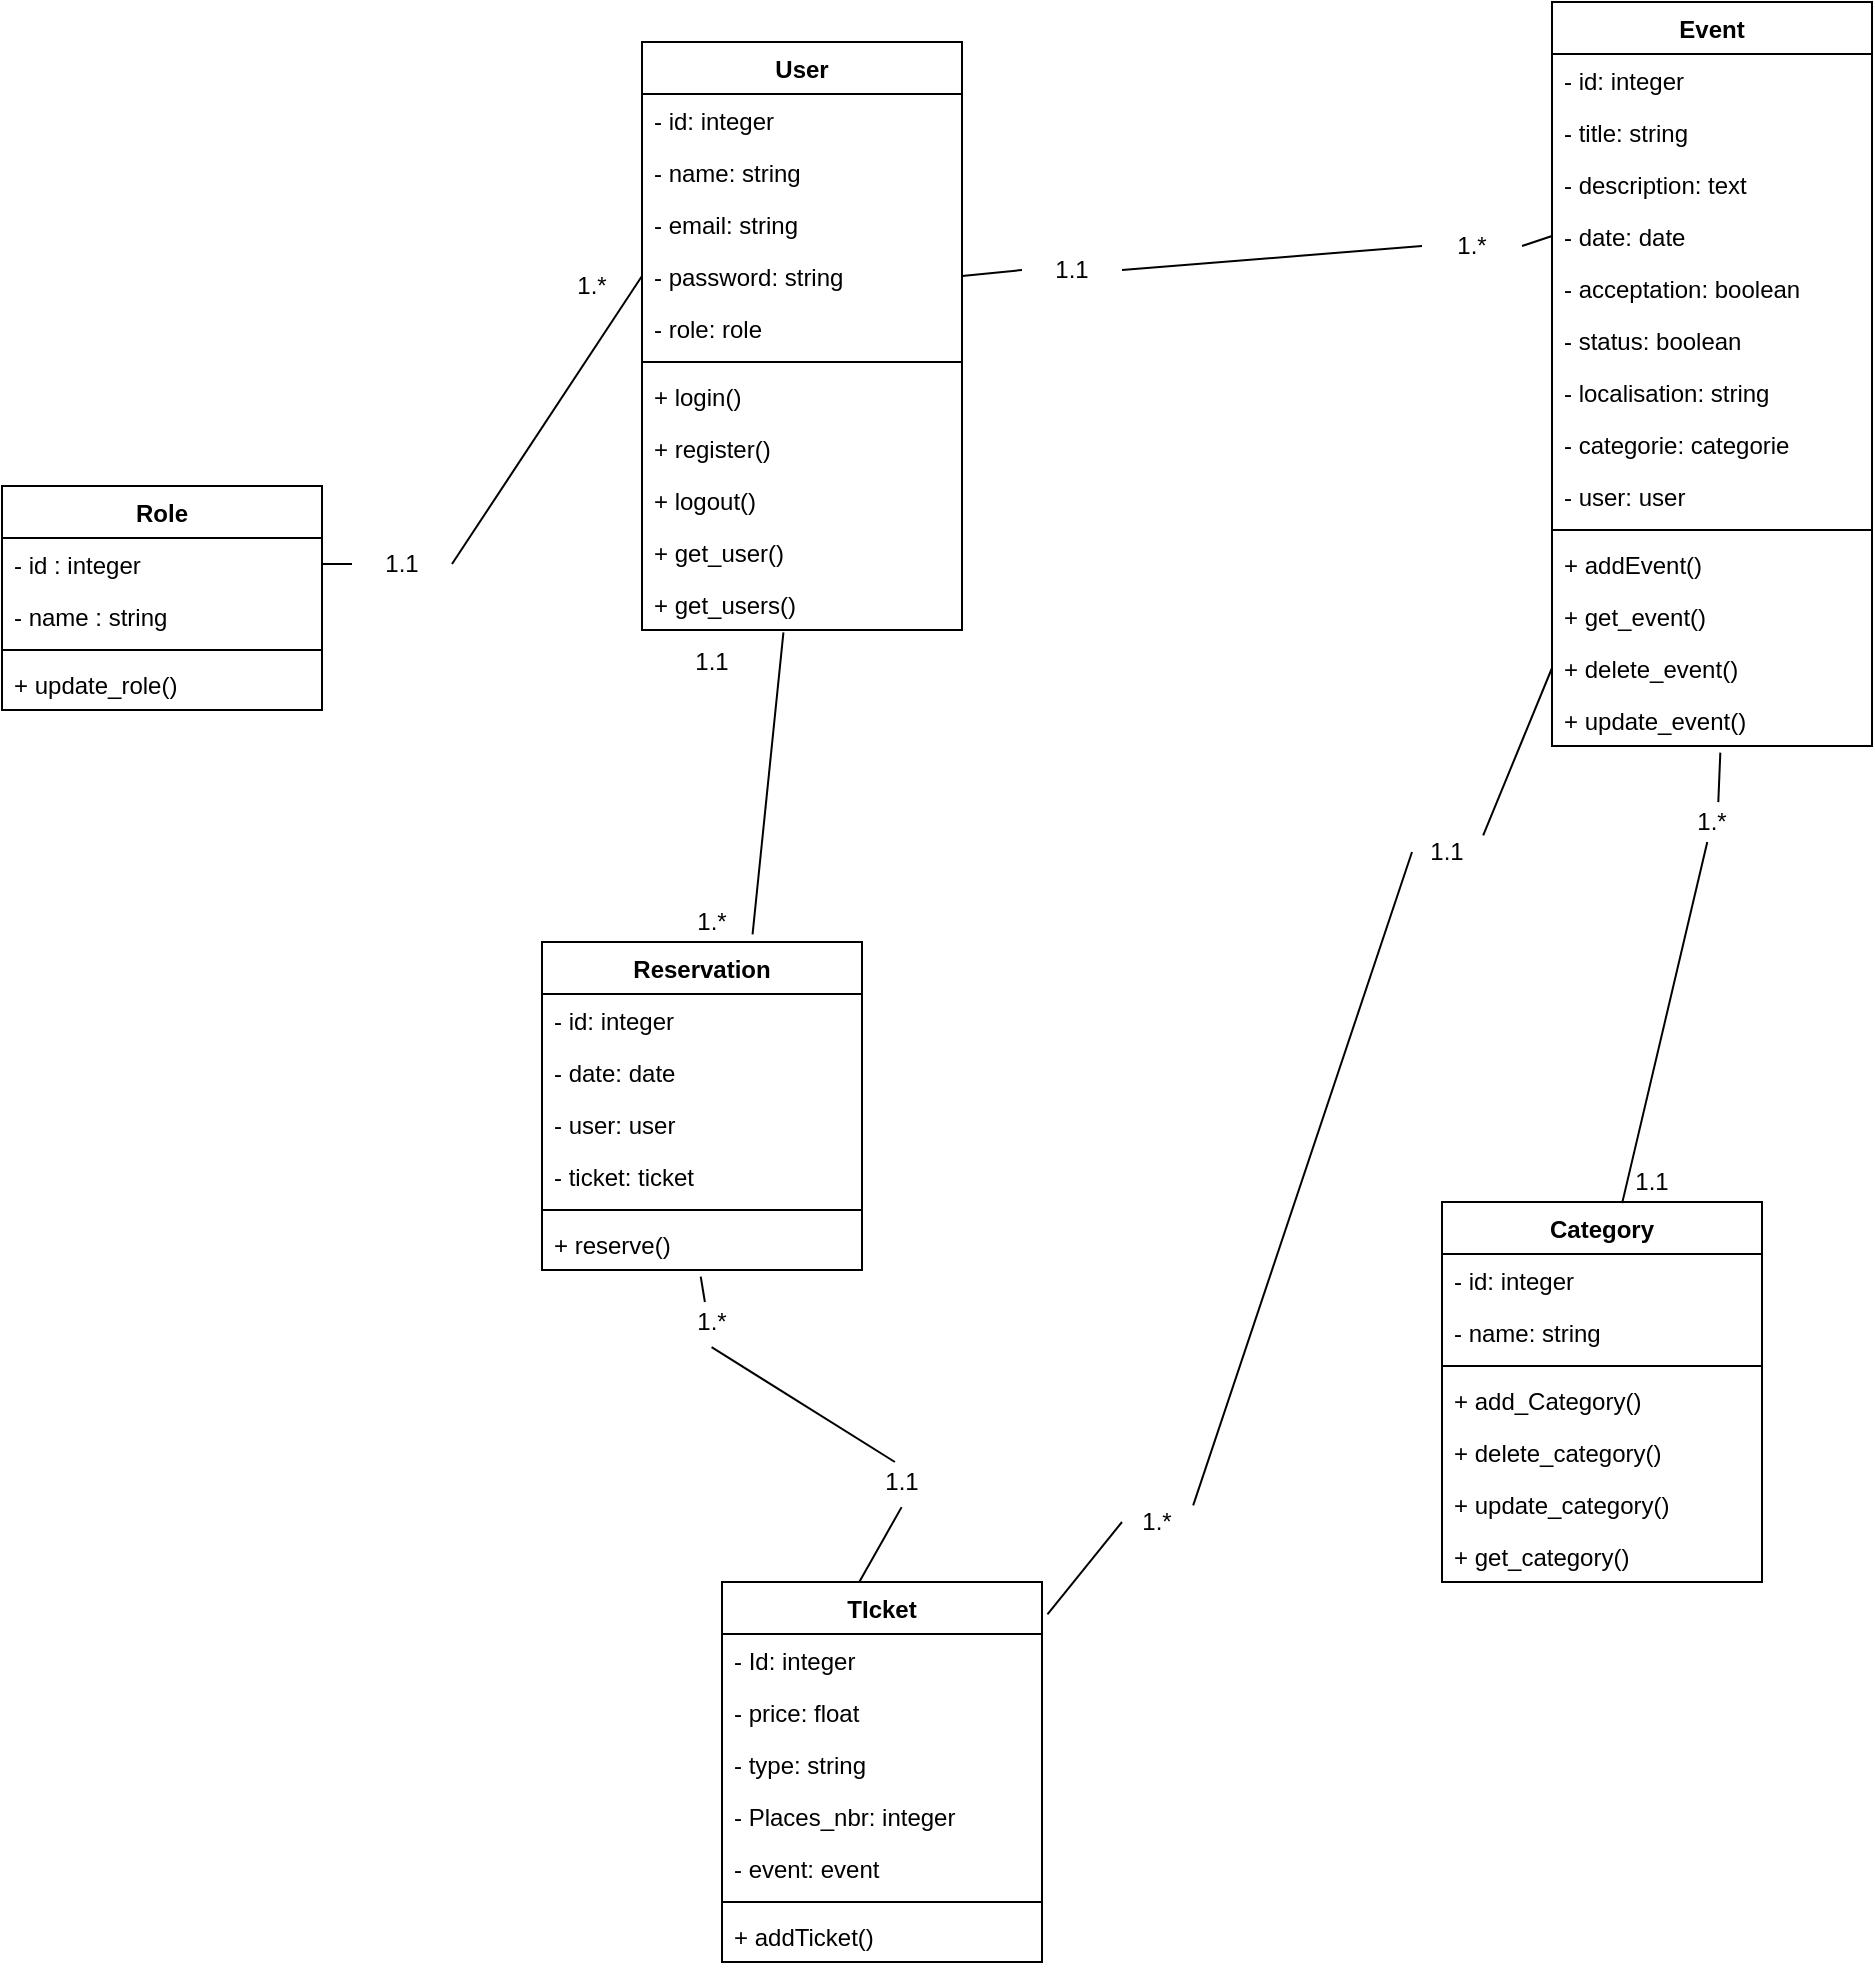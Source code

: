 <mxfile>
    <diagram id="fQ0AU1zMRsgd1QXTXCBb" name="Page-1">
        <mxGraphModel dx="570" dy="369" grid="1" gridSize="10" guides="1" tooltips="1" connect="1" arrows="1" fold="1" page="1" pageScale="1" pageWidth="850" pageHeight="1100" math="0" shadow="0">
            <root>
                <mxCell id="0"/>
                <mxCell id="1" parent="0"/>
                <mxCell id="2" value="User" style="swimlane;fontStyle=1;align=center;verticalAlign=top;childLayout=stackLayout;horizontal=1;startSize=26;horizontalStack=0;resizeParent=1;resizeParentMax=0;resizeLast=0;collapsible=1;marginBottom=0;" parent="1" vertex="1">
                    <mxGeometry x="1085" y="70" width="160" height="294" as="geometry"/>
                </mxCell>
                <mxCell id="6" value="- id: integer" style="text;strokeColor=none;fillColor=none;align=left;verticalAlign=top;spacingLeft=4;spacingRight=4;overflow=hidden;rotatable=0;points=[[0,0.5],[1,0.5]];portConstraint=eastwest;" parent="2" vertex="1">
                    <mxGeometry y="26" width="160" height="26" as="geometry"/>
                </mxCell>
                <mxCell id="8" value="- name: string" style="text;strokeColor=none;fillColor=none;align=left;verticalAlign=top;spacingLeft=4;spacingRight=4;overflow=hidden;rotatable=0;points=[[0,0.5],[1,0.5]];portConstraint=eastwest;" parent="2" vertex="1">
                    <mxGeometry y="52" width="160" height="26" as="geometry"/>
                </mxCell>
                <mxCell id="3" value="- email: string" style="text;strokeColor=none;fillColor=none;align=left;verticalAlign=top;spacingLeft=4;spacingRight=4;overflow=hidden;rotatable=0;points=[[0,0.5],[1,0.5]];portConstraint=eastwest;" parent="2" vertex="1">
                    <mxGeometry y="78" width="160" height="26" as="geometry"/>
                </mxCell>
                <mxCell id="7" value="- password: string" style="text;strokeColor=none;fillColor=none;align=left;verticalAlign=top;spacingLeft=4;spacingRight=4;overflow=hidden;rotatable=0;points=[[0,0.5],[1,0.5]];portConstraint=eastwest;" parent="2" vertex="1">
                    <mxGeometry y="104" width="160" height="26" as="geometry"/>
                </mxCell>
                <mxCell id="105" value="- role: role" style="text;strokeColor=none;fillColor=none;align=left;verticalAlign=top;spacingLeft=4;spacingRight=4;overflow=hidden;rotatable=0;points=[[0,0.5],[1,0.5]];portConstraint=eastwest;" parent="2" vertex="1">
                    <mxGeometry y="130" width="160" height="26" as="geometry"/>
                </mxCell>
                <mxCell id="4" value="" style="line;strokeWidth=1;fillColor=none;align=left;verticalAlign=middle;spacingTop=-1;spacingLeft=3;spacingRight=3;rotatable=0;labelPosition=right;points=[];portConstraint=eastwest;strokeColor=inherit;" parent="2" vertex="1">
                    <mxGeometry y="156" width="160" height="8" as="geometry"/>
                </mxCell>
                <mxCell id="5" value="+ login()" style="text;strokeColor=none;fillColor=none;align=left;verticalAlign=top;spacingLeft=4;spacingRight=4;overflow=hidden;rotatable=0;points=[[0,0.5],[1,0.5]];portConstraint=eastwest;" parent="2" vertex="1">
                    <mxGeometry y="164" width="160" height="26" as="geometry"/>
                </mxCell>
                <mxCell id="10" value="+ register()" style="text;strokeColor=none;fillColor=none;align=left;verticalAlign=top;spacingLeft=4;spacingRight=4;overflow=hidden;rotatable=0;points=[[0,0.5],[1,0.5]];portConstraint=eastwest;" parent="2" vertex="1">
                    <mxGeometry y="190" width="160" height="26" as="geometry"/>
                </mxCell>
                <mxCell id="11" value="+ logout()" style="text;strokeColor=none;fillColor=none;align=left;verticalAlign=top;spacingLeft=4;spacingRight=4;overflow=hidden;rotatable=0;points=[[0,0.5],[1,0.5]];portConstraint=eastwest;" parent="2" vertex="1">
                    <mxGeometry y="216" width="160" height="26" as="geometry"/>
                </mxCell>
                <mxCell id="81" value="+ get_user()" style="text;strokeColor=none;fillColor=none;align=left;verticalAlign=top;spacingLeft=4;spacingRight=4;overflow=hidden;rotatable=0;points=[[0,0.5],[1,0.5]];portConstraint=eastwest;" parent="2" vertex="1">
                    <mxGeometry y="242" width="160" height="26" as="geometry"/>
                </mxCell>
                <mxCell id="88" value="+ get_users()" style="text;strokeColor=none;fillColor=none;align=left;verticalAlign=top;spacingLeft=4;spacingRight=4;overflow=hidden;rotatable=0;points=[[0,0.5],[1,0.5]];portConstraint=eastwest;" parent="2" vertex="1">
                    <mxGeometry y="268" width="160" height="26" as="geometry"/>
                </mxCell>
                <mxCell id="13" value="Event" style="swimlane;fontStyle=1;align=center;verticalAlign=top;childLayout=stackLayout;horizontal=1;startSize=26;horizontalStack=0;resizeParent=1;resizeParentMax=0;resizeLast=0;collapsible=1;marginBottom=0;" parent="1" vertex="1">
                    <mxGeometry x="1540" y="50" width="160" height="372" as="geometry"/>
                </mxCell>
                <mxCell id="14" value="- id: integer" style="text;strokeColor=none;fillColor=none;align=left;verticalAlign=top;spacingLeft=4;spacingRight=4;overflow=hidden;rotatable=0;points=[[0,0.5],[1,0.5]];portConstraint=eastwest;" parent="13" vertex="1">
                    <mxGeometry y="26" width="160" height="26" as="geometry"/>
                </mxCell>
                <mxCell id="15" value="- title: string" style="text;strokeColor=none;fillColor=none;align=left;verticalAlign=top;spacingLeft=4;spacingRight=4;overflow=hidden;rotatable=0;points=[[0,0.5],[1,0.5]];portConstraint=eastwest;" parent="13" vertex="1">
                    <mxGeometry y="52" width="160" height="26" as="geometry"/>
                </mxCell>
                <mxCell id="16" value="- description: text" style="text;strokeColor=none;fillColor=none;align=left;verticalAlign=top;spacingLeft=4;spacingRight=4;overflow=hidden;rotatable=0;points=[[0,0.5],[1,0.5]];portConstraint=eastwest;" parent="13" vertex="1">
                    <mxGeometry y="78" width="160" height="26" as="geometry"/>
                </mxCell>
                <mxCell id="17" value="- date: date" style="text;strokeColor=none;fillColor=none;align=left;verticalAlign=top;spacingLeft=4;spacingRight=4;overflow=hidden;rotatable=0;points=[[0,0.5],[1,0.5]];portConstraint=eastwest;" parent="13" vertex="1">
                    <mxGeometry y="104" width="160" height="26" as="geometry"/>
                </mxCell>
                <mxCell id="89" value="- acceptation: boolean" style="text;strokeColor=none;fillColor=none;align=left;verticalAlign=top;spacingLeft=4;spacingRight=4;overflow=hidden;rotatable=0;points=[[0,0.5],[1,0.5]];portConstraint=eastwest;" parent="13" vertex="1">
                    <mxGeometry y="130" width="160" height="26" as="geometry"/>
                </mxCell>
                <mxCell id="106" value="- status: boolean" style="text;strokeColor=none;fillColor=none;align=left;verticalAlign=top;spacingLeft=4;spacingRight=4;overflow=hidden;rotatable=0;points=[[0,0.5],[1,0.5]];portConstraint=eastwest;" vertex="1" parent="13">
                    <mxGeometry y="156" width="160" height="26" as="geometry"/>
                </mxCell>
                <mxCell id="31" value="- localisation: string" style="text;strokeColor=none;fillColor=none;align=left;verticalAlign=top;spacingLeft=4;spacingRight=4;overflow=hidden;rotatable=0;points=[[0,0.5],[1,0.5]];portConstraint=eastwest;" parent="13" vertex="1">
                    <mxGeometry y="182" width="160" height="26" as="geometry"/>
                </mxCell>
                <mxCell id="100" value="- categorie: categorie" style="text;strokeColor=none;fillColor=none;align=left;verticalAlign=top;spacingLeft=4;spacingRight=4;overflow=hidden;rotatable=0;points=[[0,0.5],[1,0.5]];portConstraint=eastwest;" parent="13" vertex="1">
                    <mxGeometry y="208" width="160" height="26" as="geometry"/>
                </mxCell>
                <mxCell id="102" value="- user: user" style="text;strokeColor=none;fillColor=none;align=left;verticalAlign=top;spacingLeft=4;spacingRight=4;overflow=hidden;rotatable=0;points=[[0,0.5],[1,0.5]];portConstraint=eastwest;" parent="13" vertex="1">
                    <mxGeometry y="234" width="160" height="26" as="geometry"/>
                </mxCell>
                <mxCell id="18" value="" style="line;strokeWidth=1;fillColor=none;align=left;verticalAlign=middle;spacingTop=-1;spacingLeft=3;spacingRight=3;rotatable=0;labelPosition=right;points=[];portConstraint=eastwest;strokeColor=inherit;" parent="13" vertex="1">
                    <mxGeometry y="260" width="160" height="8" as="geometry"/>
                </mxCell>
                <mxCell id="19" value="+ addEvent()" style="text;strokeColor=none;fillColor=none;align=left;verticalAlign=top;spacingLeft=4;spacingRight=4;overflow=hidden;rotatable=0;points=[[0,0.5],[1,0.5]];portConstraint=eastwest;" parent="13" vertex="1">
                    <mxGeometry y="268" width="160" height="26" as="geometry"/>
                </mxCell>
                <mxCell id="20" value="+ get_event()" style="text;strokeColor=none;fillColor=none;align=left;verticalAlign=top;spacingLeft=4;spacingRight=4;overflow=hidden;rotatable=0;points=[[0,0.5],[1,0.5]];portConstraint=eastwest;" parent="13" vertex="1">
                    <mxGeometry y="294" width="160" height="26" as="geometry"/>
                </mxCell>
                <mxCell id="21" value="+ delete_event()" style="text;strokeColor=none;fillColor=none;align=left;verticalAlign=top;spacingLeft=4;spacingRight=4;overflow=hidden;rotatable=0;points=[[0,0.5],[1,0.5]];portConstraint=eastwest;" parent="13" vertex="1">
                    <mxGeometry y="320" width="160" height="26" as="geometry"/>
                </mxCell>
                <mxCell id="79" value="+ update_event()" style="text;strokeColor=none;fillColor=none;align=left;verticalAlign=top;spacingLeft=4;spacingRight=4;overflow=hidden;rotatable=0;points=[[0,0.5],[1,0.5]];portConstraint=eastwest;" parent="13" vertex="1">
                    <mxGeometry y="346" width="160" height="26" as="geometry"/>
                </mxCell>
                <mxCell id="22" value="Category" style="swimlane;fontStyle=1;align=center;verticalAlign=top;childLayout=stackLayout;horizontal=1;startSize=26;horizontalStack=0;resizeParent=1;resizeParentMax=0;resizeLast=0;collapsible=1;marginBottom=0;" parent="1" vertex="1">
                    <mxGeometry x="1485" y="650" width="160" height="190" as="geometry"/>
                </mxCell>
                <mxCell id="23" value="- id: integer" style="text;strokeColor=none;fillColor=none;align=left;verticalAlign=top;spacingLeft=4;spacingRight=4;overflow=hidden;rotatable=0;points=[[0,0.5],[1,0.5]];portConstraint=eastwest;" parent="22" vertex="1">
                    <mxGeometry y="26" width="160" height="26" as="geometry"/>
                </mxCell>
                <mxCell id="24" value="- name: string" style="text;strokeColor=none;fillColor=none;align=left;verticalAlign=top;spacingLeft=4;spacingRight=4;overflow=hidden;rotatable=0;points=[[0,0.5],[1,0.5]];portConstraint=eastwest;" parent="22" vertex="1">
                    <mxGeometry y="52" width="160" height="26" as="geometry"/>
                </mxCell>
                <mxCell id="27" value="" style="line;strokeWidth=1;fillColor=none;align=left;verticalAlign=middle;spacingTop=-1;spacingLeft=3;spacingRight=3;rotatable=0;labelPosition=right;points=[];portConstraint=eastwest;strokeColor=inherit;" parent="22" vertex="1">
                    <mxGeometry y="78" width="160" height="8" as="geometry"/>
                </mxCell>
                <mxCell id="28" value="+ add_Category()" style="text;strokeColor=none;fillColor=none;align=left;verticalAlign=top;spacingLeft=4;spacingRight=4;overflow=hidden;rotatable=0;points=[[0,0.5],[1,0.5]];portConstraint=eastwest;" parent="22" vertex="1">
                    <mxGeometry y="86" width="160" height="26" as="geometry"/>
                </mxCell>
                <mxCell id="29" value="+ delete_category()" style="text;strokeColor=none;fillColor=none;align=left;verticalAlign=top;spacingLeft=4;spacingRight=4;overflow=hidden;rotatable=0;points=[[0,0.5],[1,0.5]];portConstraint=eastwest;" parent="22" vertex="1">
                    <mxGeometry y="112" width="160" height="26" as="geometry"/>
                </mxCell>
                <mxCell id="30" value="+ update_category()" style="text;strokeColor=none;fillColor=none;align=left;verticalAlign=top;spacingLeft=4;spacingRight=4;overflow=hidden;rotatable=0;points=[[0,0.5],[1,0.5]];portConstraint=eastwest;" parent="22" vertex="1">
                    <mxGeometry y="138" width="160" height="26" as="geometry"/>
                </mxCell>
                <mxCell id="78" value="+ get_category()" style="text;strokeColor=none;fillColor=none;align=left;verticalAlign=top;spacingLeft=4;spacingRight=4;overflow=hidden;rotatable=0;points=[[0,0.5],[1,0.5]];portConstraint=eastwest;" parent="22" vertex="1">
                    <mxGeometry y="164" width="160" height="26" as="geometry"/>
                </mxCell>
                <mxCell id="37" value="TIcket" style="swimlane;fontStyle=1;align=center;verticalAlign=top;childLayout=stackLayout;horizontal=1;startSize=26;horizontalStack=0;resizeParent=1;resizeParentMax=0;resizeLast=0;collapsible=1;marginBottom=0;" parent="1" vertex="1">
                    <mxGeometry x="1125" y="840" width="160" height="190" as="geometry"/>
                </mxCell>
                <mxCell id="38" value="- Id: integer" style="text;strokeColor=none;fillColor=none;align=left;verticalAlign=top;spacingLeft=4;spacingRight=4;overflow=hidden;rotatable=0;points=[[0,0.5],[1,0.5]];portConstraint=eastwest;" parent="37" vertex="1">
                    <mxGeometry y="26" width="160" height="26" as="geometry"/>
                </mxCell>
                <mxCell id="71" value="- price: float" style="text;strokeColor=none;fillColor=none;align=left;verticalAlign=top;spacingLeft=4;spacingRight=4;overflow=hidden;rotatable=0;points=[[0,0.5],[1,0.5]];portConstraint=eastwest;" parent="37" vertex="1">
                    <mxGeometry y="52" width="160" height="26" as="geometry"/>
                </mxCell>
                <mxCell id="107" value="- type: string" style="text;strokeColor=none;fillColor=none;align=left;verticalAlign=top;spacingLeft=4;spacingRight=4;overflow=hidden;rotatable=0;points=[[0,0.5],[1,0.5]];portConstraint=eastwest;" vertex="1" parent="37">
                    <mxGeometry y="78" width="160" height="26" as="geometry"/>
                </mxCell>
                <mxCell id="76" value="- Places_nbr: integer" style="text;strokeColor=none;fillColor=none;align=left;verticalAlign=top;spacingLeft=4;spacingRight=4;overflow=hidden;rotatable=0;points=[[0,0.5],[1,0.5]];portConstraint=eastwest;" parent="37" vertex="1">
                    <mxGeometry y="104" width="160" height="26" as="geometry"/>
                </mxCell>
                <mxCell id="101" value="- event: event" style="text;strokeColor=none;fillColor=none;align=left;verticalAlign=top;spacingLeft=4;spacingRight=4;overflow=hidden;rotatable=0;points=[[0,0.5],[1,0.5]];portConstraint=eastwest;" parent="37" vertex="1">
                    <mxGeometry y="130" width="160" height="26" as="geometry"/>
                </mxCell>
                <mxCell id="39" value="" style="line;strokeWidth=1;fillColor=none;align=left;verticalAlign=middle;spacingTop=-1;spacingLeft=3;spacingRight=3;rotatable=0;labelPosition=right;points=[];portConstraint=eastwest;strokeColor=inherit;" parent="37" vertex="1">
                    <mxGeometry y="156" width="160" height="8" as="geometry"/>
                </mxCell>
                <mxCell id="40" value="+ addTicket()" style="text;strokeColor=none;fillColor=none;align=left;verticalAlign=top;spacingLeft=4;spacingRight=4;overflow=hidden;rotatable=0;points=[[0,0.5],[1,0.5]];portConstraint=eastwest;" parent="37" vertex="1">
                    <mxGeometry y="164" width="160" height="26" as="geometry"/>
                </mxCell>
                <mxCell id="41" value="Reservation" style="swimlane;fontStyle=1;align=center;verticalAlign=top;childLayout=stackLayout;horizontal=1;startSize=26;horizontalStack=0;resizeParent=1;resizeParentMax=0;resizeLast=0;collapsible=1;marginBottom=0;" parent="1" vertex="1">
                    <mxGeometry x="1035" y="520" width="160" height="164" as="geometry"/>
                </mxCell>
                <mxCell id="42" value="- id: integer" style="text;strokeColor=none;fillColor=none;align=left;verticalAlign=top;spacingLeft=4;spacingRight=4;overflow=hidden;rotatable=0;points=[[0,0.5],[1,0.5]];portConstraint=eastwest;" parent="41" vertex="1">
                    <mxGeometry y="26" width="160" height="26" as="geometry"/>
                </mxCell>
                <mxCell id="90" value="- date: date" style="text;strokeColor=none;fillColor=none;align=left;verticalAlign=top;spacingLeft=4;spacingRight=4;overflow=hidden;rotatable=0;points=[[0,0.5],[1,0.5]];portConstraint=eastwest;" parent="41" vertex="1">
                    <mxGeometry y="52" width="160" height="26" as="geometry"/>
                </mxCell>
                <mxCell id="103" value="- user: user" style="text;strokeColor=none;fillColor=none;align=left;verticalAlign=top;spacingLeft=4;spacingRight=4;overflow=hidden;rotatable=0;points=[[0,0.5],[1,0.5]];portConstraint=eastwest;" parent="41" vertex="1">
                    <mxGeometry y="78" width="160" height="26" as="geometry"/>
                </mxCell>
                <mxCell id="104" value="- ticket: ticket" style="text;strokeColor=none;fillColor=none;align=left;verticalAlign=top;spacingLeft=4;spacingRight=4;overflow=hidden;rotatable=0;points=[[0,0.5],[1,0.5]];portConstraint=eastwest;" parent="41" vertex="1">
                    <mxGeometry y="104" width="160" height="26" as="geometry"/>
                </mxCell>
                <mxCell id="43" value="" style="line;strokeWidth=1;fillColor=none;align=left;verticalAlign=middle;spacingTop=-1;spacingLeft=3;spacingRight=3;rotatable=0;labelPosition=right;points=[];portConstraint=eastwest;strokeColor=inherit;" parent="41" vertex="1">
                    <mxGeometry y="130" width="160" height="8" as="geometry"/>
                </mxCell>
                <mxCell id="44" value="+ reserve()" style="text;strokeColor=none;fillColor=none;align=left;verticalAlign=top;spacingLeft=4;spacingRight=4;overflow=hidden;rotatable=0;points=[[0,0.5],[1,0.5]];portConstraint=eastwest;" parent="41" vertex="1">
                    <mxGeometry y="138" width="160" height="26" as="geometry"/>
                </mxCell>
                <mxCell id="45" value="" style="endArrow=none;html=1;entryX=0;entryY=0.5;entryDx=0;entryDy=0;exitX=1;exitY=0.5;exitDx=0;exitDy=0;startArrow=none;" parent="1" source="47" target="17" edge="1">
                    <mxGeometry width="50" height="50" relative="1" as="geometry">
                        <mxPoint x="1355" y="470" as="sourcePoint"/>
                        <mxPoint x="1405" y="420" as="targetPoint"/>
                    </mxGeometry>
                </mxCell>
                <mxCell id="48" value="" style="endArrow=none;html=1;exitX=0.563;exitY=0.003;exitDx=0;exitDy=0;exitPerimeter=0;startArrow=none;entryX=0.526;entryY=1.127;entryDx=0;entryDy=0;entryPerimeter=0;" parent="1" source="49" target="79" edge="1">
                    <mxGeometry width="50" height="50" relative="1" as="geometry">
                        <mxPoint x="1355" y="470" as="sourcePoint"/>
                        <mxPoint x="1575.005" y="439" as="targetPoint"/>
                    </mxGeometry>
                </mxCell>
                <mxCell id="50" value="1.1" style="text;html=1;strokeColor=none;fillColor=none;align=center;verticalAlign=middle;whiteSpace=wrap;rounded=0;" parent="1" vertex="1">
                    <mxGeometry x="1565" y="630" width="50" height="20" as="geometry"/>
                </mxCell>
                <mxCell id="51" value="" style="endArrow=none;html=1;entryX=0.442;entryY=1.044;entryDx=0;entryDy=0;exitX=0.658;exitY=-0.023;exitDx=0;exitDy=0;exitPerimeter=0;entryPerimeter=0;" parent="1" source="41" target="88" edge="1">
                    <mxGeometry width="50" height="50" relative="1" as="geometry">
                        <mxPoint x="1195" y="470" as="sourcePoint"/>
                        <mxPoint x="1245" y="420" as="targetPoint"/>
                    </mxGeometry>
                </mxCell>
                <mxCell id="52" value="" style="endArrow=none;html=1;exitX=1.017;exitY=0.085;exitDx=0;exitDy=0;exitPerimeter=0;entryX=0;entryY=0.5;entryDx=0;entryDy=0;startArrow=none;" parent="1" source="54" target="21" edge="1">
                    <mxGeometry width="50" height="50" relative="1" as="geometry">
                        <mxPoint x="1355" y="580" as="sourcePoint"/>
                        <mxPoint x="1405" y="530" as="targetPoint"/>
                    </mxGeometry>
                </mxCell>
                <mxCell id="55" value="" style="endArrow=none;html=1;exitX=0.429;exitY=0;exitDx=0;exitDy=0;exitPerimeter=0;entryX=0.496;entryY=1.128;entryDx=0;entryDy=0;entryPerimeter=0;startArrow=none;" parent="1" source="69" target="44" edge="1">
                    <mxGeometry width="50" height="50" relative="1" as="geometry">
                        <mxPoint x="1275" y="590" as="sourcePoint"/>
                        <mxPoint x="1325" y="540" as="targetPoint"/>
                    </mxGeometry>
                </mxCell>
                <mxCell id="56" value="Role" style="swimlane;fontStyle=1;align=center;verticalAlign=top;childLayout=stackLayout;horizontal=1;startSize=26;horizontalStack=0;resizeParent=1;resizeParentMax=0;resizeLast=0;collapsible=1;marginBottom=0;" parent="1" vertex="1">
                    <mxGeometry x="765" y="292" width="160" height="112" as="geometry"/>
                </mxCell>
                <mxCell id="57" value="- id : integer" style="text;strokeColor=none;fillColor=none;align=left;verticalAlign=top;spacingLeft=4;spacingRight=4;overflow=hidden;rotatable=0;points=[[0,0.5],[1,0.5]];portConstraint=eastwest;" parent="56" vertex="1">
                    <mxGeometry y="26" width="160" height="26" as="geometry"/>
                </mxCell>
                <mxCell id="80" value="- name : string" style="text;strokeColor=none;fillColor=none;align=left;verticalAlign=top;spacingLeft=4;spacingRight=4;overflow=hidden;rotatable=0;points=[[0,0.5],[1,0.5]];portConstraint=eastwest;" parent="56" vertex="1">
                    <mxGeometry y="52" width="160" height="26" as="geometry"/>
                </mxCell>
                <mxCell id="58" value="" style="line;strokeWidth=1;fillColor=none;align=left;verticalAlign=middle;spacingTop=-1;spacingLeft=3;spacingRight=3;rotatable=0;labelPosition=right;points=[];portConstraint=eastwest;strokeColor=inherit;" parent="56" vertex="1">
                    <mxGeometry y="78" width="160" height="8" as="geometry"/>
                </mxCell>
                <mxCell id="59" value="+ update_role()" style="text;strokeColor=none;fillColor=none;align=left;verticalAlign=top;spacingLeft=4;spacingRight=4;overflow=hidden;rotatable=0;points=[[0,0.5],[1,0.5]];portConstraint=eastwest;" parent="56" vertex="1">
                    <mxGeometry y="86" width="160" height="26" as="geometry"/>
                </mxCell>
                <mxCell id="60" value="" style="endArrow=none;html=1;exitX=1;exitY=0.5;exitDx=0;exitDy=0;entryX=0;entryY=0.5;entryDx=0;entryDy=0;startArrow=none;" parent="1" source="84" target="7" edge="1">
                    <mxGeometry width="50" height="50" relative="1" as="geometry">
                        <mxPoint x="1075" y="380" as="sourcePoint"/>
                        <mxPoint x="1125" y="330" as="targetPoint"/>
                    </mxGeometry>
                </mxCell>
                <mxCell id="62" value="1.*" style="text;html=1;strokeColor=none;fillColor=none;align=center;verticalAlign=middle;whiteSpace=wrap;rounded=0;" parent="1" vertex="1">
                    <mxGeometry x="1035" y="182" width="50" height="20" as="geometry"/>
                </mxCell>
                <mxCell id="65" value="1.*" style="text;html=1;strokeColor=none;fillColor=none;align=center;verticalAlign=middle;whiteSpace=wrap;rounded=0;" parent="1" vertex="1">
                    <mxGeometry x="1095" y="500" width="50" height="20" as="geometry"/>
                </mxCell>
                <mxCell id="67" value="1.1" style="text;html=1;strokeColor=none;fillColor=none;align=center;verticalAlign=middle;whiteSpace=wrap;rounded=0;" parent="1" vertex="1">
                    <mxGeometry x="1095" y="370" width="50" height="20" as="geometry"/>
                </mxCell>
                <mxCell id="87" value="" style="endArrow=none;html=1;exitX=1;exitY=0.5;exitDx=0;exitDy=0;entryX=0;entryY=0.5;entryDx=0;entryDy=0;" parent="1" source="57" target="84" edge="1">
                    <mxGeometry width="50" height="50" relative="1" as="geometry">
                        <mxPoint x="925" y="331" as="sourcePoint"/>
                        <mxPoint x="1045" y="247" as="targetPoint"/>
                    </mxGeometry>
                </mxCell>
                <mxCell id="84" value="1.1" style="text;html=1;strokeColor=none;fillColor=none;align=center;verticalAlign=middle;whiteSpace=wrap;rounded=0;" parent="1" vertex="1">
                    <mxGeometry x="940" y="321" width="50" height="20" as="geometry"/>
                </mxCell>
                <mxCell id="91" value="" style="endArrow=none;html=1;exitX=0.429;exitY=0;exitDx=0;exitDy=0;exitPerimeter=0;entryX=0.496;entryY=1.128;entryDx=0;entryDy=0;entryPerimeter=0;startArrow=none;" parent="1" source="68" target="69" edge="1">
                    <mxGeometry width="50" height="50" relative="1" as="geometry">
                        <mxPoint x="1203.64" y="710" as="sourcePoint"/>
                        <mxPoint x="1114.36" y="635.328" as="targetPoint"/>
                    </mxGeometry>
                </mxCell>
                <mxCell id="69" value="1.*" style="text;html=1;strokeColor=none;fillColor=none;align=center;verticalAlign=middle;whiteSpace=wrap;rounded=0;" parent="1" vertex="1">
                    <mxGeometry x="1095" y="700" width="50" height="20" as="geometry"/>
                </mxCell>
                <mxCell id="92" value="" style="endArrow=none;html=1;exitX=0.429;exitY=0;exitDx=0;exitDy=0;exitPerimeter=0;entryX=0.496;entryY=1.128;entryDx=0;entryDy=0;entryPerimeter=0;" parent="1" source="37" target="68" edge="1">
                    <mxGeometry width="50" height="50" relative="1" as="geometry">
                        <mxPoint x="1223.64" y="800" as="sourcePoint"/>
                        <mxPoint x="1124.8" y="662.56" as="targetPoint"/>
                    </mxGeometry>
                </mxCell>
                <mxCell id="68" value="1.1" style="text;html=1;strokeColor=none;fillColor=none;align=center;verticalAlign=middle;whiteSpace=wrap;rounded=0;" parent="1" vertex="1">
                    <mxGeometry x="1190" y="780" width="50" height="20" as="geometry"/>
                </mxCell>
                <mxCell id="94" value="" style="endArrow=none;html=1;exitX=1.017;exitY=0.085;exitDx=0;exitDy=0;exitPerimeter=0;entryX=0;entryY=0.5;entryDx=0;entryDy=0;" parent="1" source="37" target="53" edge="1">
                    <mxGeometry width="50" height="50" relative="1" as="geometry">
                        <mxPoint x="1317.72" y="811.73" as="sourcePoint"/>
                        <mxPoint x="1495" y="426" as="targetPoint"/>
                    </mxGeometry>
                </mxCell>
                <mxCell id="53" value="1.*" style="text;html=1;strokeColor=none;fillColor=none;align=center;verticalAlign=middle;whiteSpace=wrap;rounded=0;" parent="1" vertex="1">
                    <mxGeometry x="1325" y="800" width="35" height="20" as="geometry"/>
                </mxCell>
                <mxCell id="95" value="" style="endArrow=none;html=1;exitX=1.017;exitY=0.085;exitDx=0;exitDy=0;exitPerimeter=0;entryX=0;entryY=0.5;entryDx=0;entryDy=0;startArrow=none;" parent="1" source="53" target="54" edge="1">
                    <mxGeometry width="50" height="50" relative="1" as="geometry">
                        <mxPoint x="1355.85" y="789.7" as="sourcePoint"/>
                        <mxPoint x="1495" y="426" as="targetPoint"/>
                    </mxGeometry>
                </mxCell>
                <mxCell id="54" value="1.1" style="text;html=1;strokeColor=none;fillColor=none;align=center;verticalAlign=middle;whiteSpace=wrap;rounded=0;" parent="1" vertex="1">
                    <mxGeometry x="1470" y="465" width="35" height="20" as="geometry"/>
                </mxCell>
                <mxCell id="96" value="" style="endArrow=none;html=1;exitX=0.563;exitY=0.003;exitDx=0;exitDy=0;exitPerimeter=0;" parent="1" source="22" target="49" edge="1">
                    <mxGeometry width="50" height="50" relative="1" as="geometry">
                        <mxPoint x="1575.08" y="650.57" as="sourcePoint"/>
                        <mxPoint x="1575.005" y="439" as="targetPoint"/>
                    </mxGeometry>
                </mxCell>
                <mxCell id="49" value="1.*" style="text;html=1;strokeColor=none;fillColor=none;align=center;verticalAlign=middle;whiteSpace=wrap;rounded=0;" parent="1" vertex="1">
                    <mxGeometry x="1595" y="450" width="50" height="20" as="geometry"/>
                </mxCell>
                <mxCell id="98" value="" style="endArrow=none;html=1;entryX=0;entryY=0.5;entryDx=0;entryDy=0;exitX=1;exitY=0.5;exitDx=0;exitDy=0;startArrow=none;" parent="1" source="46" target="47" edge="1">
                    <mxGeometry width="50" height="50" relative="1" as="geometry">
                        <mxPoint x="1205" y="247" as="sourcePoint"/>
                        <mxPoint x="1540" y="167" as="targetPoint"/>
                    </mxGeometry>
                </mxCell>
                <mxCell id="47" value="1.*" style="text;html=1;strokeColor=none;fillColor=none;align=center;verticalAlign=middle;whiteSpace=wrap;rounded=0;" parent="1" vertex="1">
                    <mxGeometry x="1475" y="162" width="50" height="20" as="geometry"/>
                </mxCell>
                <mxCell id="99" value="" style="endArrow=none;html=1;entryX=0;entryY=0.5;entryDx=0;entryDy=0;exitX=1;exitY=0.5;exitDx=0;exitDy=0;" parent="1" source="7" target="46" edge="1">
                    <mxGeometry width="50" height="50" relative="1" as="geometry">
                        <mxPoint x="1205" y="247" as="sourcePoint"/>
                        <mxPoint x="1475" y="172" as="targetPoint"/>
                    </mxGeometry>
                </mxCell>
                <mxCell id="46" value="1.1" style="text;html=1;strokeColor=none;fillColor=none;align=center;verticalAlign=middle;whiteSpace=wrap;rounded=0;" parent="1" vertex="1">
                    <mxGeometry x="1275" y="174" width="50" height="20" as="geometry"/>
                </mxCell>
            </root>
        </mxGraphModel>
    </diagram>
</mxfile>